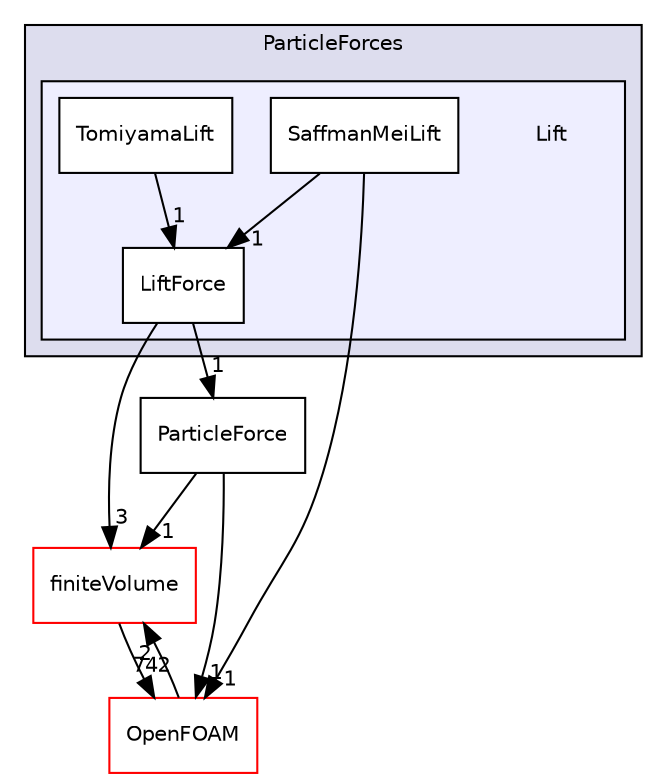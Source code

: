 digraph "src/lagrangian/intermediate/submodels/Kinematic/ParticleForces/Lift" {
  bgcolor=transparent;
  compound=true
  node [ fontsize="10", fontname="Helvetica"];
  edge [ labelfontsize="10", labelfontname="Helvetica"];
  subgraph clusterdir_7880c6dec9d81c909715027e243e12ba {
    graph [ bgcolor="#ddddee", pencolor="black", label="ParticleForces" fontname="Helvetica", fontsize="10", URL="dir_7880c6dec9d81c909715027e243e12ba.html"]
  subgraph clusterdir_6635d9aa68d59377dd7165d1393d2e30 {
    graph [ bgcolor="#eeeeff", pencolor="black", label="" URL="dir_6635d9aa68d59377dd7165d1393d2e30.html"];
    dir_6635d9aa68d59377dd7165d1393d2e30 [shape=plaintext label="Lift"];
    dir_9a4a8342949d31bc44597bb8c0b2f489 [shape=box label="LiftForce" color="black" fillcolor="white" style="filled" URL="dir_9a4a8342949d31bc44597bb8c0b2f489.html"];
    dir_1525dba4c478d47cbeed0af8b4a124dd [shape=box label="SaffmanMeiLift" color="black" fillcolor="white" style="filled" URL="dir_1525dba4c478d47cbeed0af8b4a124dd.html"];
    dir_957074fbefb6ab41cc5d38639e2552c0 [shape=box label="TomiyamaLift" color="black" fillcolor="white" style="filled" URL="dir_957074fbefb6ab41cc5d38639e2552c0.html"];
  }
  }
  dir_9bd15774b555cf7259a6fa18f99fe99b [shape=box label="finiteVolume" color="red" URL="dir_9bd15774b555cf7259a6fa18f99fe99b.html"];
  dir_6ac06ece5f26f1196a12108b46c15ea0 [shape=box label="ParticleForce" URL="dir_6ac06ece5f26f1196a12108b46c15ea0.html"];
  dir_c5473ff19b20e6ec4dfe5c310b3778a8 [shape=box label="OpenFOAM" color="red" URL="dir_c5473ff19b20e6ec4dfe5c310b3778a8.html"];
  dir_9a4a8342949d31bc44597bb8c0b2f489->dir_9bd15774b555cf7259a6fa18f99fe99b [headlabel="3", labeldistance=1.5 headhref="dir_001579_000867.html"];
  dir_9a4a8342949d31bc44597bb8c0b2f489->dir_6ac06ece5f26f1196a12108b46c15ea0 [headlabel="1", labeldistance=1.5 headhref="dir_001579_001584.html"];
  dir_9bd15774b555cf7259a6fa18f99fe99b->dir_c5473ff19b20e6ec4dfe5c310b3778a8 [headlabel="742", labeldistance=1.5 headhref="dir_000867_001929.html"];
  dir_6ac06ece5f26f1196a12108b46c15ea0->dir_9bd15774b555cf7259a6fa18f99fe99b [headlabel="1", labeldistance=1.5 headhref="dir_001584_000867.html"];
  dir_6ac06ece5f26f1196a12108b46c15ea0->dir_c5473ff19b20e6ec4dfe5c310b3778a8 [headlabel="1", labeldistance=1.5 headhref="dir_001584_001929.html"];
  dir_957074fbefb6ab41cc5d38639e2552c0->dir_9a4a8342949d31bc44597bb8c0b2f489 [headlabel="1", labeldistance=1.5 headhref="dir_001581_001579.html"];
  dir_c5473ff19b20e6ec4dfe5c310b3778a8->dir_9bd15774b555cf7259a6fa18f99fe99b [headlabel="2", labeldistance=1.5 headhref="dir_001929_000867.html"];
  dir_1525dba4c478d47cbeed0af8b4a124dd->dir_9a4a8342949d31bc44597bb8c0b2f489 [headlabel="1", labeldistance=1.5 headhref="dir_001580_001579.html"];
  dir_1525dba4c478d47cbeed0af8b4a124dd->dir_c5473ff19b20e6ec4dfe5c310b3778a8 [headlabel="1", labeldistance=1.5 headhref="dir_001580_001929.html"];
}
